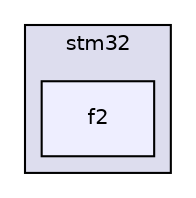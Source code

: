 digraph "/home/esdentem/projects/libopencm3/libopencm3-git/lib/stm32/f2/" {
  compound=true
  node [ fontsize="10", fontname="Helvetica"];
  edge [ labelfontsize="10", labelfontname="Helvetica"];
  subgraph clusterdir_55eaf1e33010ef6e6239f6fb75078880 {
    graph [ bgcolor="#ddddee", pencolor="black", label="stm32" fontname="Helvetica", fontsize="10", URL="dir_55eaf1e33010ef6e6239f6fb75078880.html"]
  dir_523a2e24776fe0f5973d0249b2b4e7e9 [shape=box, label="f2", style="filled", fillcolor="#eeeeff", pencolor="black", URL="dir_523a2e24776fe0f5973d0249b2b4e7e9.html"];
  }
}
